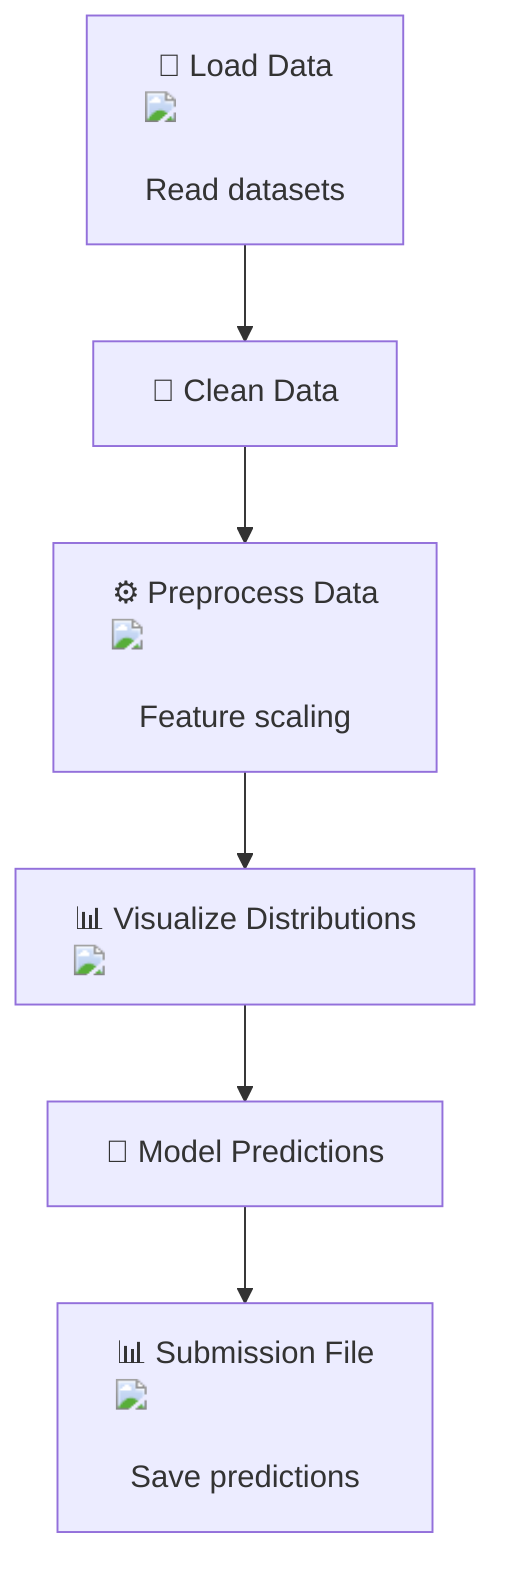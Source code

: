 flowchart TD
    A["📁 Load Data <img src='file.svg' /> <br/> Read datasets"] --> B["🔄 Clean Data"]
    B --> C["⚙️ Preprocess Data <img src='column_split.svg' /> <br/> Feature scaling"]
    C --> D["📊 Visualize Distributions <img src='hist_template.svg' />"]
    D --> E["🧠 Model Predictions"]
    E --> F["📊 Submission File <img src='file.svg' /> <br/> Save predictions"]